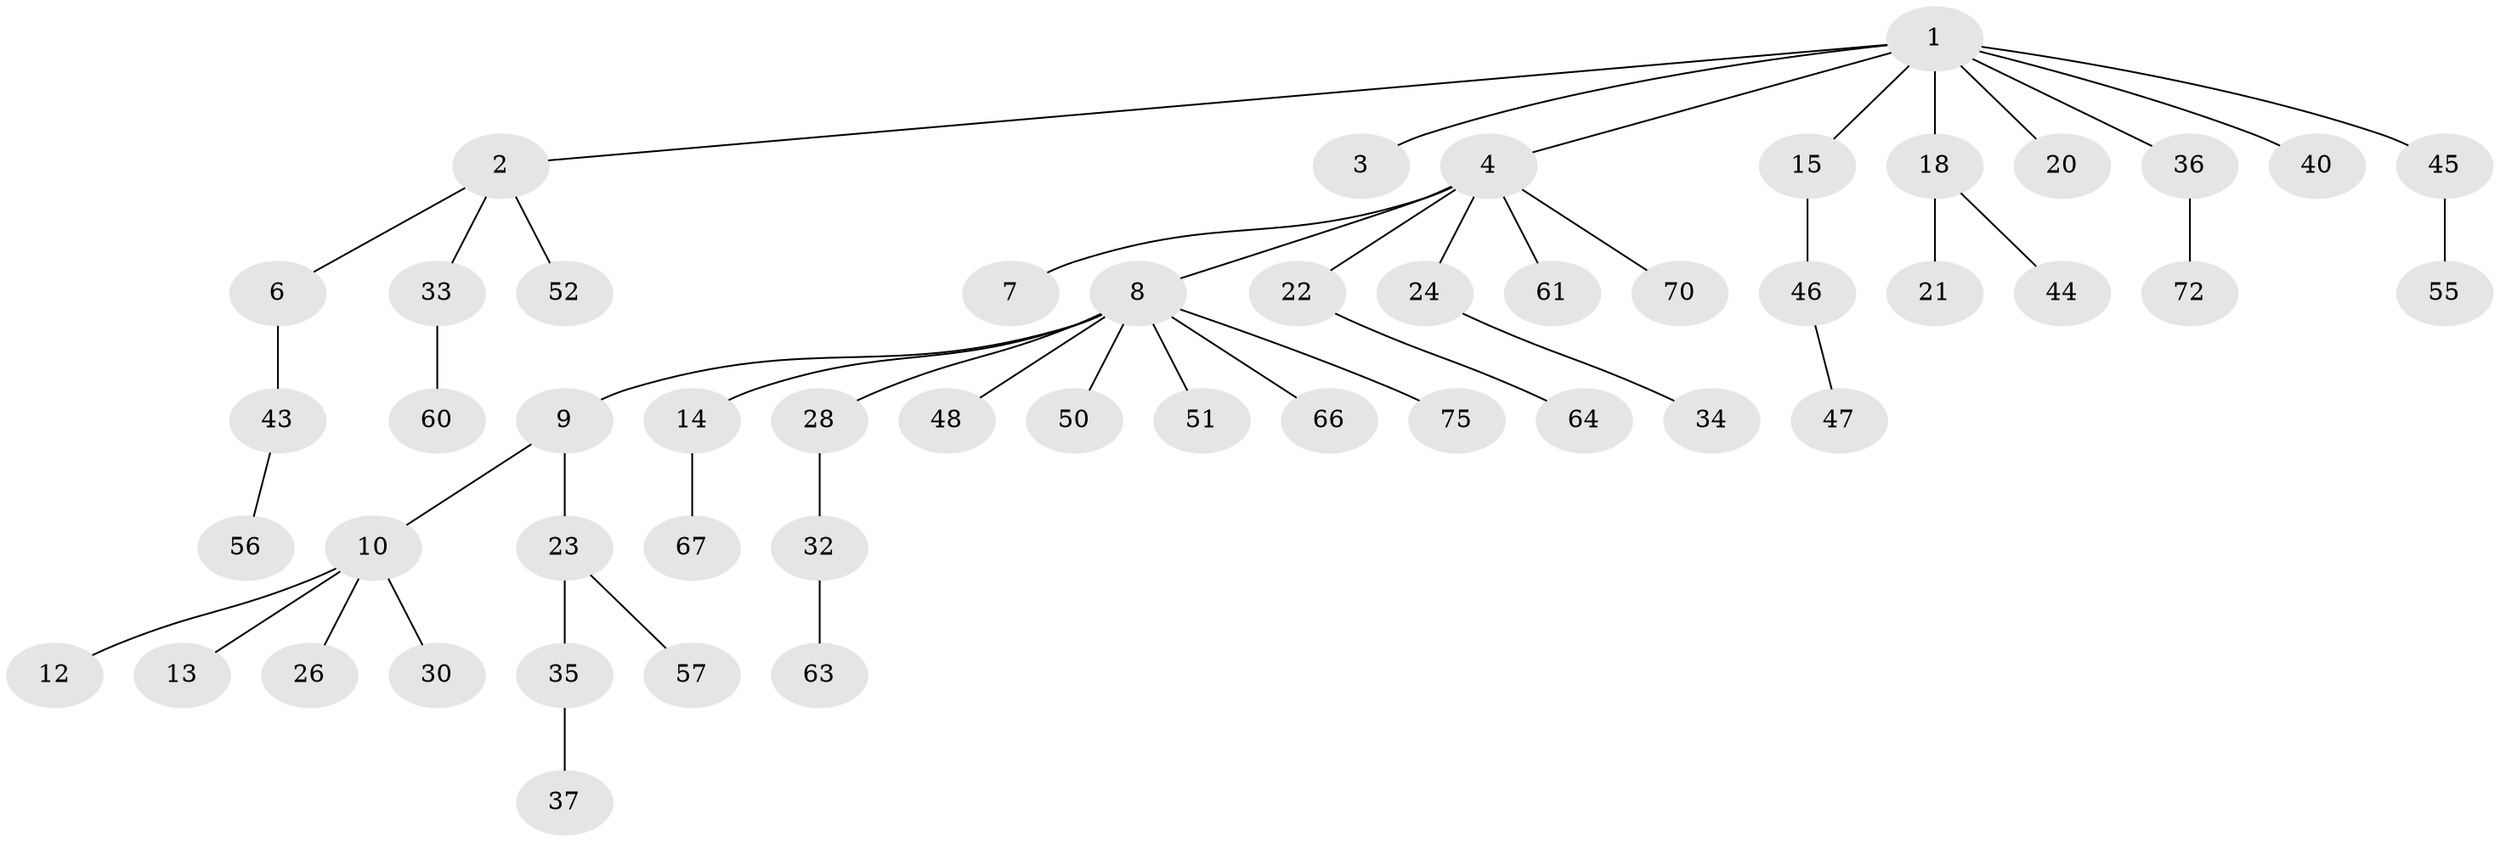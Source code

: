 // original degree distribution, {7: 0.02666666666666667, 2: 0.29333333333333333, 1: 0.49333333333333335, 4: 0.05333333333333334, 8: 0.013333333333333334, 5: 0.013333333333333334, 3: 0.10666666666666667}
// Generated by graph-tools (version 1.1) at 2025/11/02/27/25 16:11:25]
// undirected, 50 vertices, 49 edges
graph export_dot {
graph [start="1"]
  node [color=gray90,style=filled];
  1 [super="+11"];
  2 [super="+5"];
  3;
  4 [super="+31"];
  6 [super="+17"];
  7 [super="+62"];
  8 [super="+16"];
  9 [super="+73"];
  10 [super="+27"];
  12 [super="+38"];
  13 [super="+42"];
  14 [super="+19"];
  15;
  18 [super="+41"];
  20;
  21;
  22 [super="+25"];
  23 [super="+29"];
  24 [super="+69"];
  26;
  28;
  30 [super="+53"];
  32 [super="+54"];
  33 [super="+49"];
  34;
  35;
  36 [super="+39"];
  37 [super="+65"];
  40 [super="+59"];
  43 [super="+71"];
  44;
  45 [super="+68"];
  46 [super="+58"];
  47;
  48;
  50;
  51;
  52;
  55 [super="+74"];
  56;
  57;
  60;
  61;
  63;
  64;
  66;
  67;
  70;
  72;
  75;
  1 -- 2;
  1 -- 3;
  1 -- 4;
  1 -- 18;
  1 -- 20;
  1 -- 36;
  1 -- 40;
  1 -- 45;
  1 -- 15;
  2 -- 33;
  2 -- 52;
  2 -- 6;
  4 -- 7;
  4 -- 8;
  4 -- 22;
  4 -- 24;
  4 -- 61;
  4 -- 70;
  6 -- 43;
  8 -- 9;
  8 -- 14;
  8 -- 28;
  8 -- 48;
  8 -- 50;
  8 -- 51;
  8 -- 66;
  8 -- 75;
  9 -- 10;
  9 -- 23;
  10 -- 12;
  10 -- 13;
  10 -- 26;
  10 -- 30;
  14 -- 67;
  15 -- 46;
  18 -- 21;
  18 -- 44;
  22 -- 64;
  23 -- 35;
  23 -- 57;
  24 -- 34;
  28 -- 32;
  32 -- 63;
  33 -- 60;
  35 -- 37;
  36 -- 72;
  43 -- 56;
  45 -- 55;
  46 -- 47;
}
